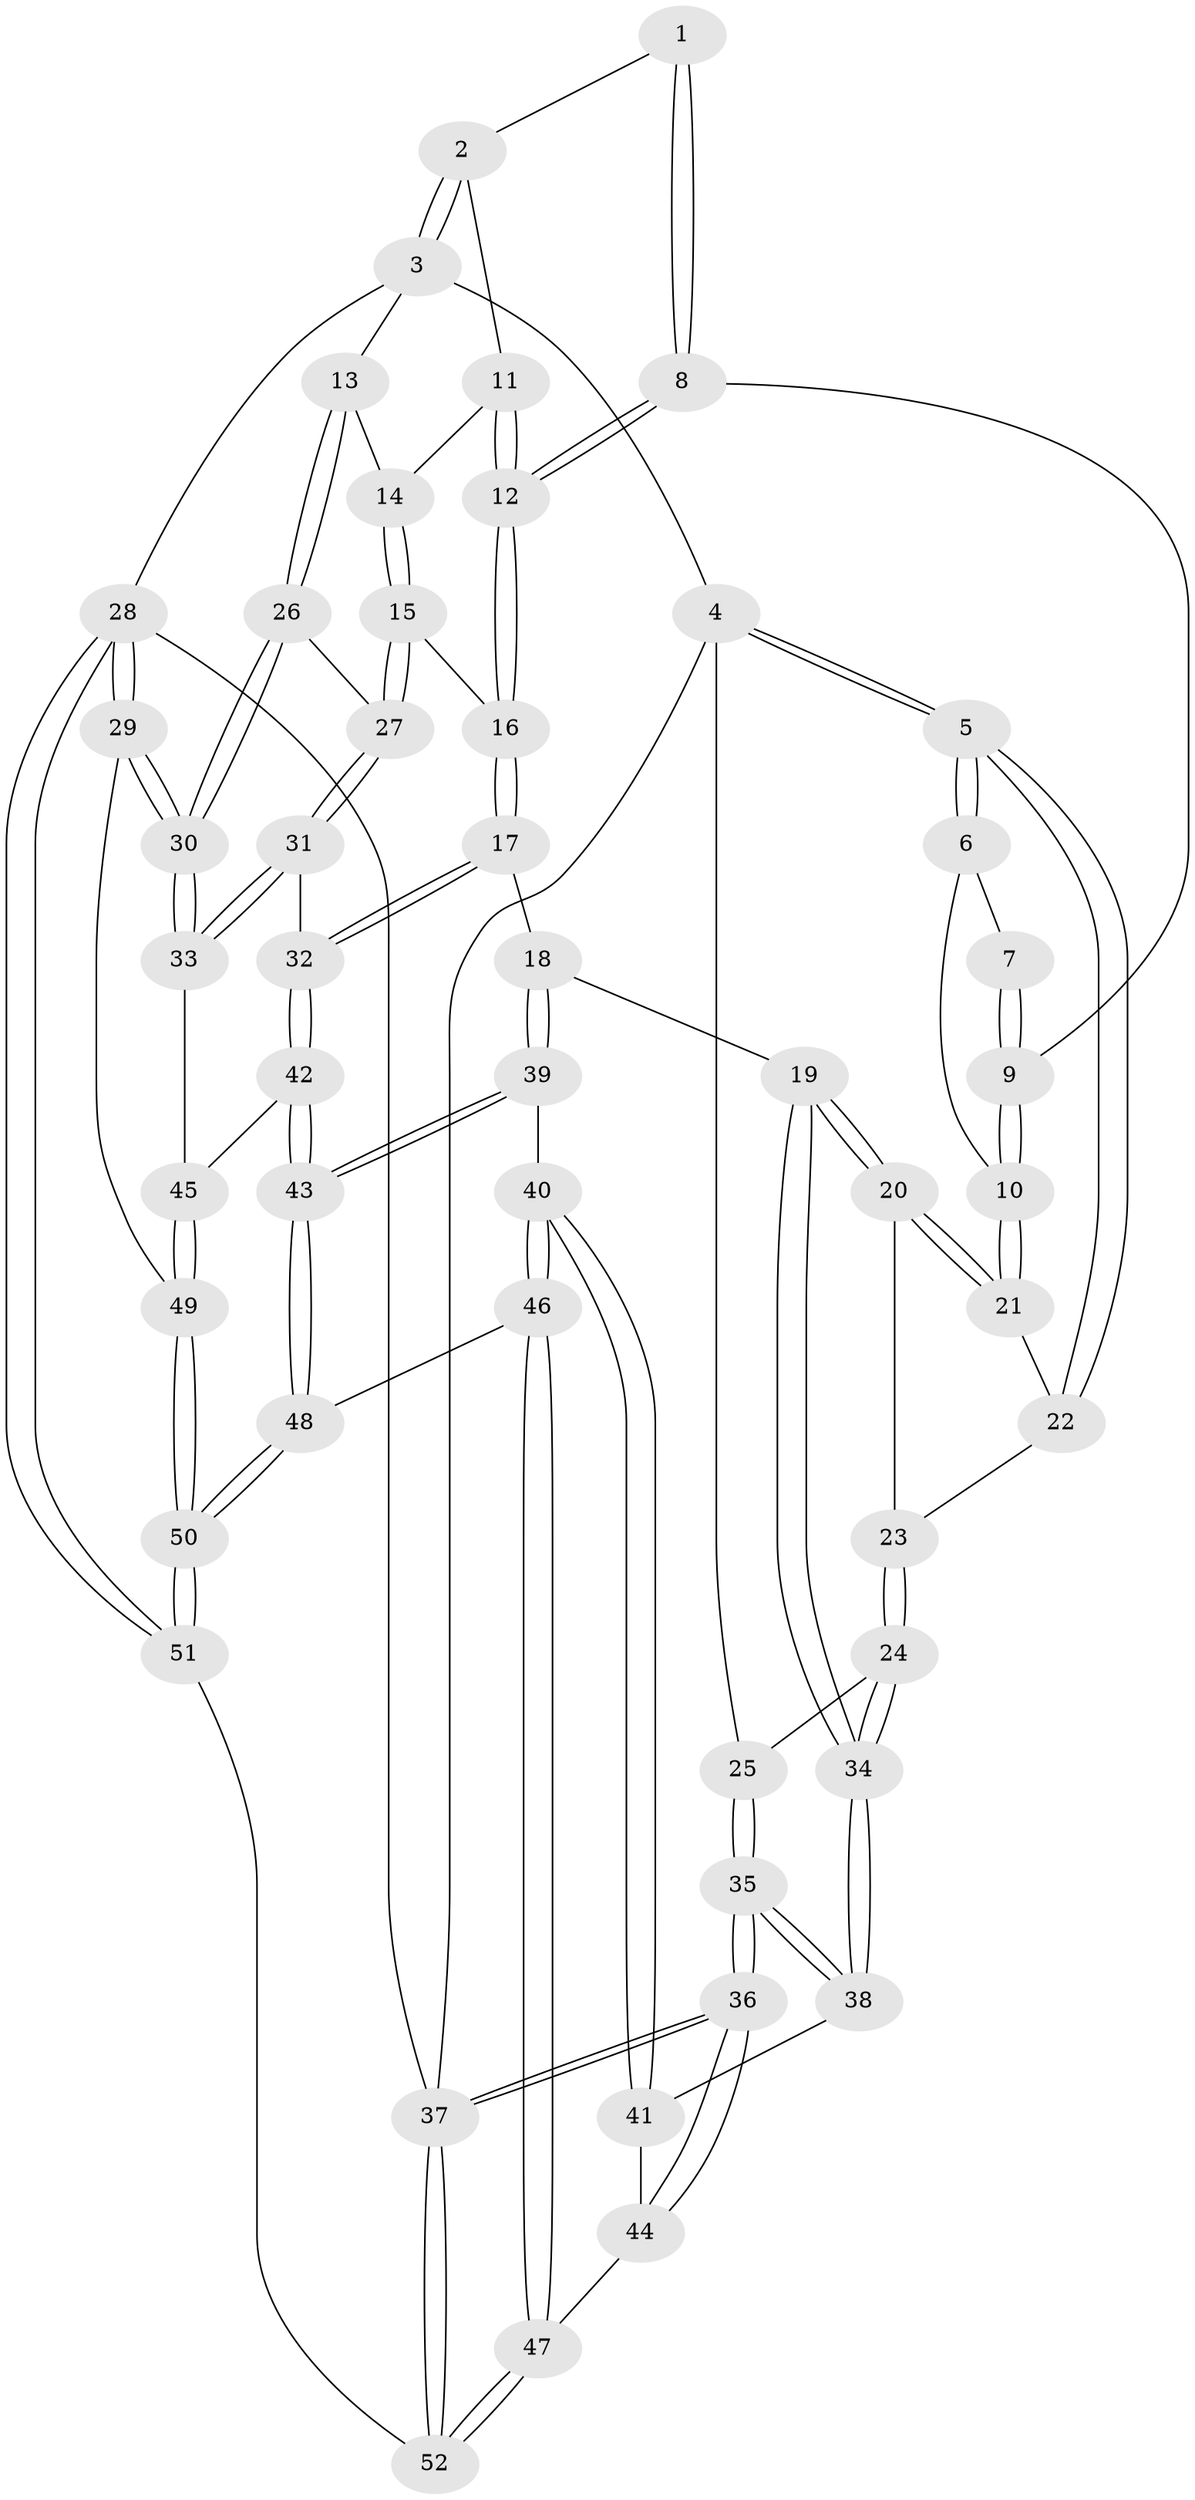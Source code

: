 // coarse degree distribution, {3: 0.16666666666666666, 4: 0.3611111111111111, 7: 0.027777777777777776, 5: 0.4166666666666667, 6: 0.027777777777777776}
// Generated by graph-tools (version 1.1) at 2025/52/02/27/25 19:52:42]
// undirected, 52 vertices, 127 edges
graph export_dot {
graph [start="1"]
  node [color=gray90,style=filled];
  1 [pos="+0.7270063121046103+0"];
  2 [pos="+0.9729071150522326+0"];
  3 [pos="+1+0"];
  4 [pos="+0+0"];
  5 [pos="+0+0"];
  6 [pos="+0.511951380326343+0"];
  7 [pos="+0.7205111903148957+0"];
  8 [pos="+0.7393293220828357+0.2226637916784816"];
  9 [pos="+0.6491607729180098+0.19673877939870224"];
  10 [pos="+0.5454434788412+0.2100257828025886"];
  11 [pos="+0.8423915462150497+0.10981354228765099"];
  12 [pos="+0.7587332466170048+0.23223386840711588"];
  13 [pos="+1+0"];
  14 [pos="+0.9238512642936074+0.2044078653531803"];
  15 [pos="+0.8537036299421068+0.347879488568657"];
  16 [pos="+0.8092013278934838+0.32463922110842286"];
  17 [pos="+0.5621265776665927+0.45810263059942735"];
  18 [pos="+0.46319947270261946+0.42689043359391804"];
  19 [pos="+0.45631529619087746+0.41933945509505016"];
  20 [pos="+0.4518978077476933+0.3887466941911963"];
  21 [pos="+0.5387624038096659+0.21688503099154882"];
  22 [pos="+0+0"];
  23 [pos="+0.18808892275924993+0.1686915530986434"];
  24 [pos="+0.18419331175205625+0.4882462025464659"];
  25 [pos="+0+0.38132719200066334"];
  26 [pos="+1+0.2955051489455435"];
  27 [pos="+0.8556970396835132+0.34981828239050555"];
  28 [pos="+1+1"];
  29 [pos="+1+0.8520399697869316"];
  30 [pos="+1+0.642049343622984"];
  31 [pos="+0.8737688431518426+0.5496359886715494"];
  32 [pos="+0.6961101106659294+0.6026432229194368"];
  33 [pos="+0.9990545079239135+0.6394583818030177"];
  34 [pos="+0.21407102923884644+0.5156959405174218"];
  35 [pos="+0+0.613937400472666"];
  36 [pos="+0+0.8930159236514256"];
  37 [pos="+0+1"];
  38 [pos="+0.20268275889087234+0.5667287048479088"];
  39 [pos="+0.4378640346432926+0.646649854225506"];
  40 [pos="+0.3640605745314538+0.7118541670114935"];
  41 [pos="+0.2046603702369093+0.6097767368925048"];
  42 [pos="+0.6565920969735289+0.7557125206138813"];
  43 [pos="+0.6378567514503082+0.7862083817194959"];
  44 [pos="+0.1667711364372093+0.6717327963973002"];
  45 [pos="+0.9222169698935546+0.7377430224748115"];
  46 [pos="+0.3309306607793274+0.9093653602858945"];
  47 [pos="+0.31072411297116304+0.9357286870861267"];
  48 [pos="+0.6369851146757942+0.7954026994261723"];
  49 [pos="+0.8844029226369745+0.8775599381116787"];
  50 [pos="+0.7702416638273104+1"];
  51 [pos="+0.7732074055968327+1"];
  52 [pos="+0.20419120768192098+1"];
  1 -- 2;
  1 -- 8;
  1 -- 8;
  2 -- 3;
  2 -- 3;
  2 -- 11;
  3 -- 4;
  3 -- 13;
  3 -- 28;
  4 -- 5;
  4 -- 5;
  4 -- 25;
  4 -- 37;
  5 -- 6;
  5 -- 6;
  5 -- 22;
  5 -- 22;
  6 -- 7;
  6 -- 10;
  7 -- 9;
  7 -- 9;
  8 -- 9;
  8 -- 12;
  8 -- 12;
  9 -- 10;
  9 -- 10;
  10 -- 21;
  10 -- 21;
  11 -- 12;
  11 -- 12;
  11 -- 14;
  12 -- 16;
  12 -- 16;
  13 -- 14;
  13 -- 26;
  13 -- 26;
  14 -- 15;
  14 -- 15;
  15 -- 16;
  15 -- 27;
  15 -- 27;
  16 -- 17;
  16 -- 17;
  17 -- 18;
  17 -- 32;
  17 -- 32;
  18 -- 19;
  18 -- 39;
  18 -- 39;
  19 -- 20;
  19 -- 20;
  19 -- 34;
  19 -- 34;
  20 -- 21;
  20 -- 21;
  20 -- 23;
  21 -- 22;
  22 -- 23;
  23 -- 24;
  23 -- 24;
  24 -- 25;
  24 -- 34;
  24 -- 34;
  25 -- 35;
  25 -- 35;
  26 -- 27;
  26 -- 30;
  26 -- 30;
  27 -- 31;
  27 -- 31;
  28 -- 29;
  28 -- 29;
  28 -- 51;
  28 -- 51;
  28 -- 37;
  29 -- 30;
  29 -- 30;
  29 -- 49;
  30 -- 33;
  30 -- 33;
  31 -- 32;
  31 -- 33;
  31 -- 33;
  32 -- 42;
  32 -- 42;
  33 -- 45;
  34 -- 38;
  34 -- 38;
  35 -- 36;
  35 -- 36;
  35 -- 38;
  35 -- 38;
  36 -- 37;
  36 -- 37;
  36 -- 44;
  36 -- 44;
  37 -- 52;
  37 -- 52;
  38 -- 41;
  39 -- 40;
  39 -- 43;
  39 -- 43;
  40 -- 41;
  40 -- 41;
  40 -- 46;
  40 -- 46;
  41 -- 44;
  42 -- 43;
  42 -- 43;
  42 -- 45;
  43 -- 48;
  43 -- 48;
  44 -- 47;
  45 -- 49;
  45 -- 49;
  46 -- 47;
  46 -- 47;
  46 -- 48;
  47 -- 52;
  47 -- 52;
  48 -- 50;
  48 -- 50;
  49 -- 50;
  49 -- 50;
  50 -- 51;
  50 -- 51;
  51 -- 52;
}
